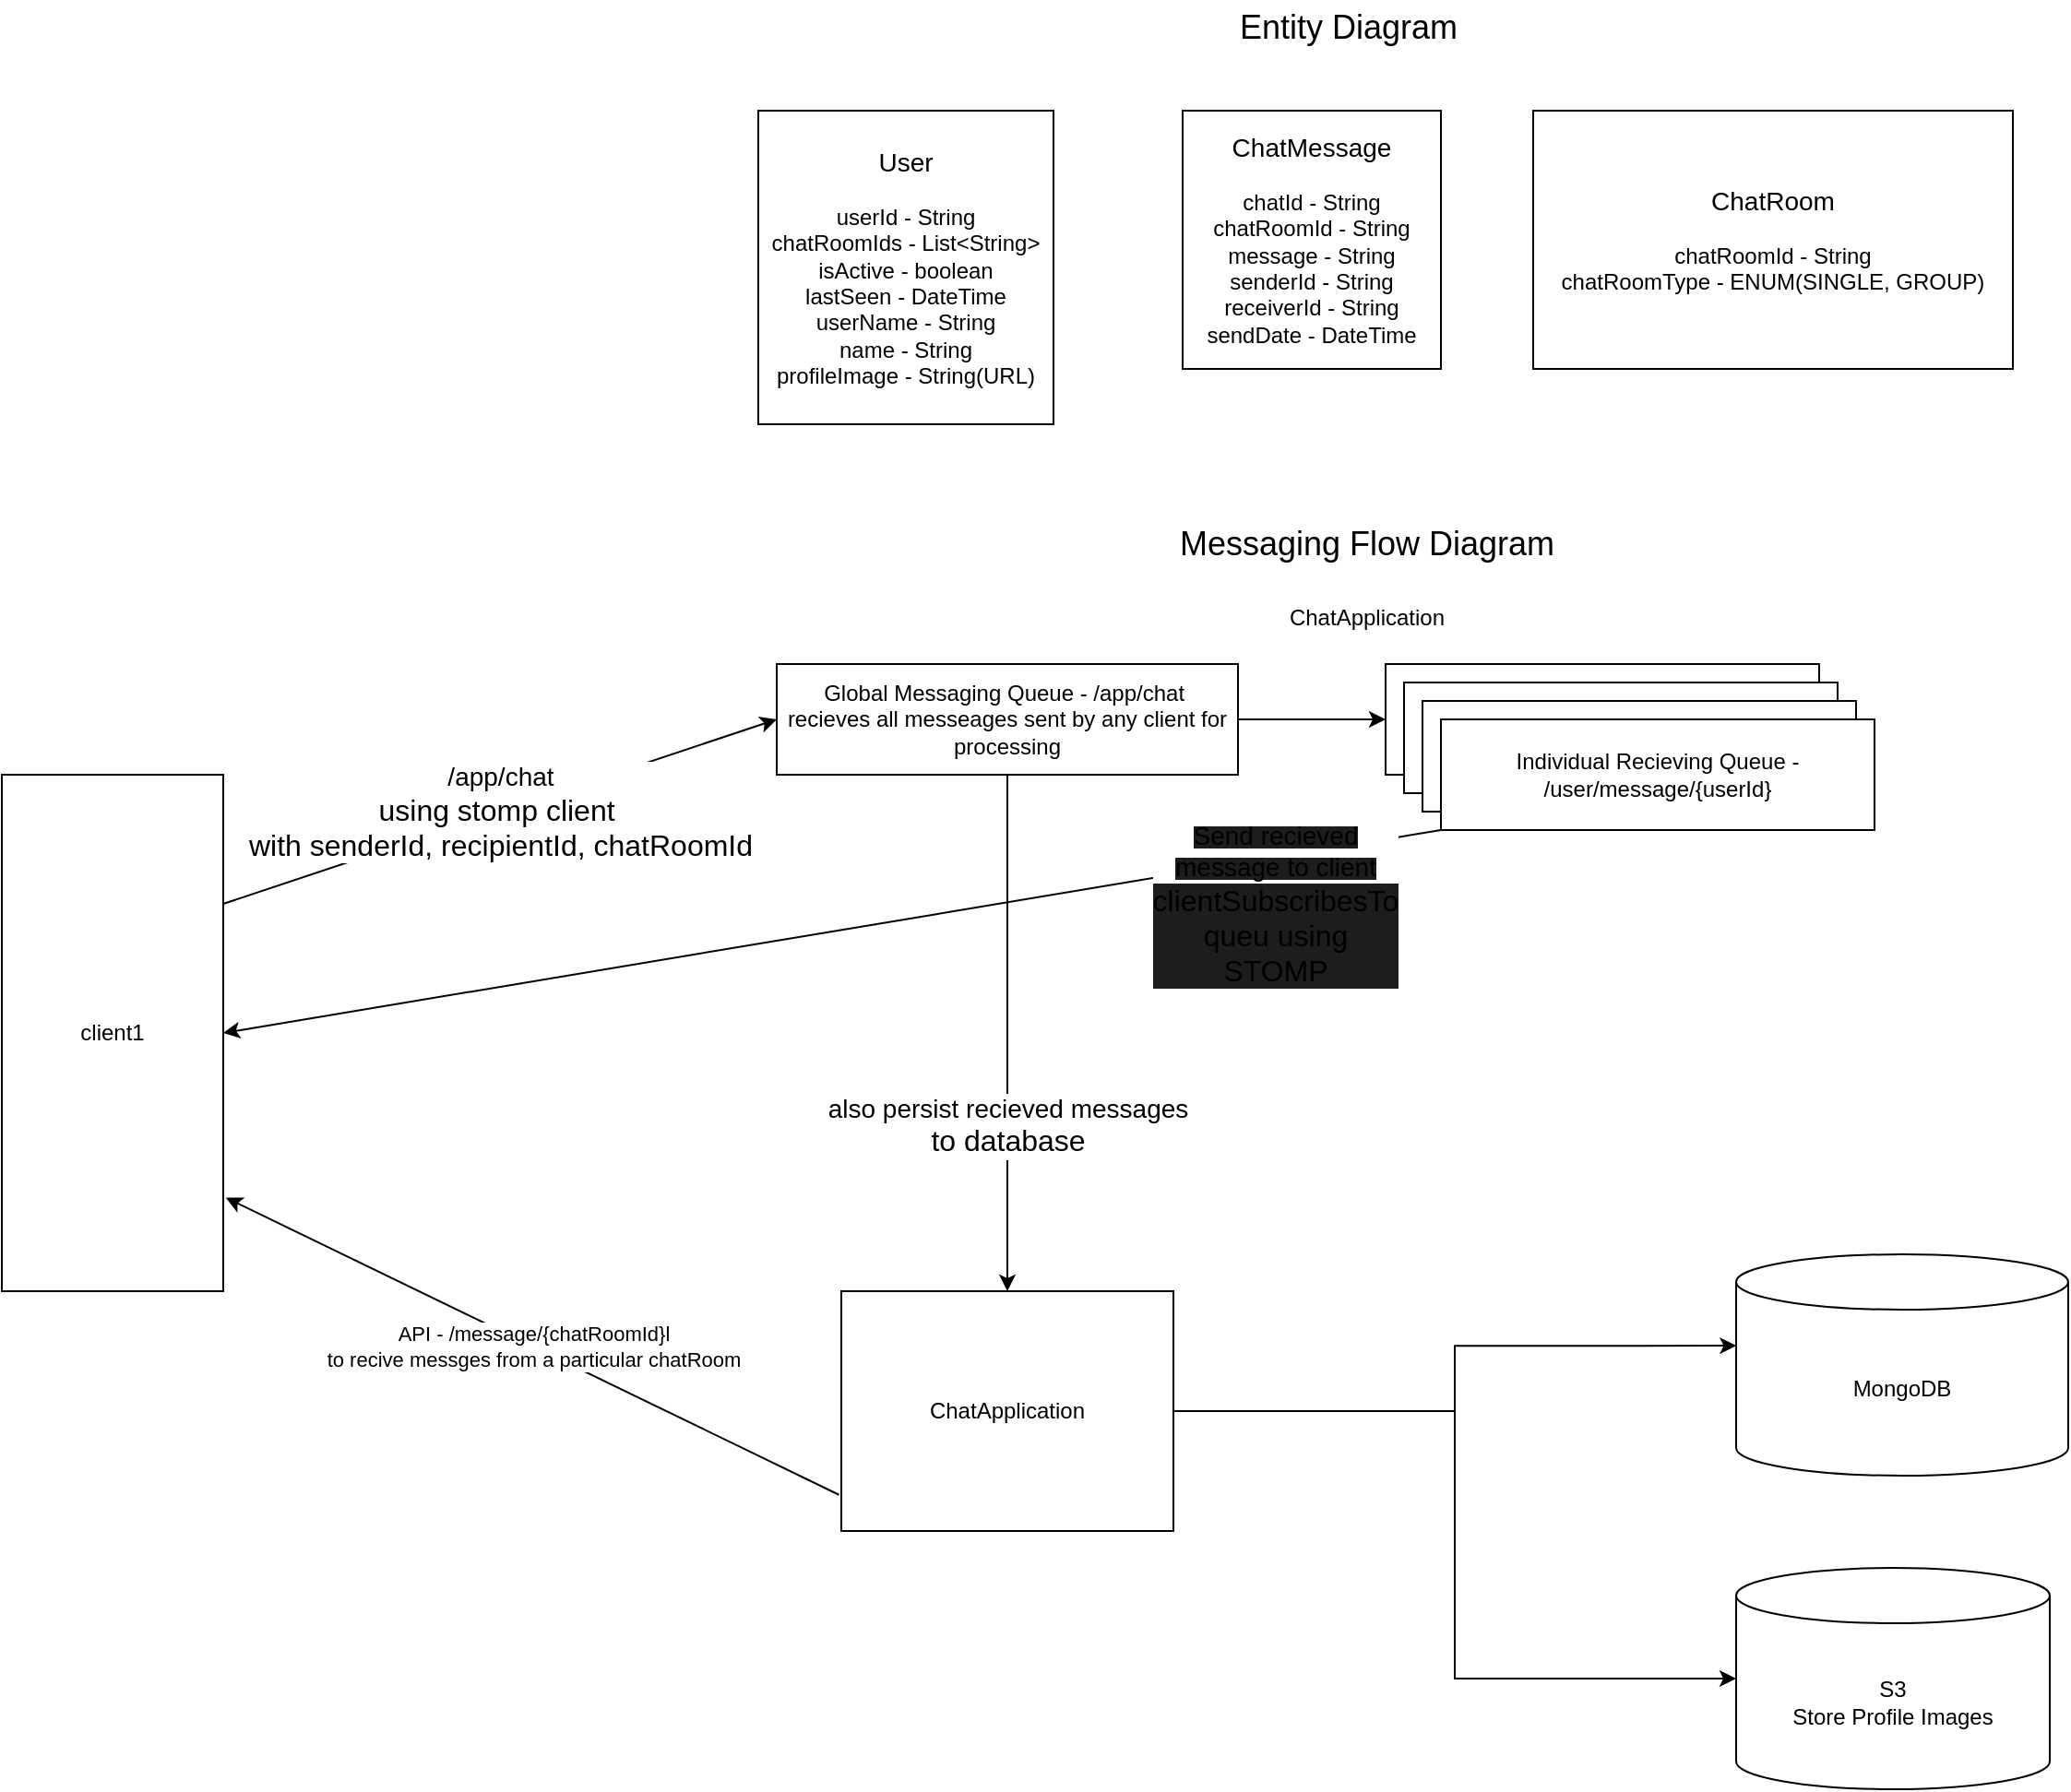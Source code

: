 <mxfile version="24.7.17">
  <diagram name="Page-1" id="MDaM--AyIgz-ddOBRVa0">
    <mxGraphModel dx="2173" dy="928" grid="1" gridSize="10" guides="1" tooltips="1" connect="1" arrows="1" fold="1" page="1" pageScale="1" pageWidth="850" pageHeight="1100" math="0" shadow="0">
      <root>
        <mxCell id="0" />
        <mxCell id="1" parent="0" />
        <mxCell id="0W4j3Fz4Lh0WJt4VtERG-28" value="&lt;font style=&quot;font-size: 14px;&quot;&gt;User&lt;/font&gt;&lt;div&gt;&lt;br&gt;&lt;/div&gt;&lt;div&gt;userId - String&lt;/div&gt;&lt;div&gt;chatRoomIds - List&amp;lt;String&amp;gt;&lt;/div&gt;&lt;div&gt;isActive - boolean&lt;/div&gt;&lt;div&gt;lastSeen - DateTime&lt;/div&gt;&lt;div&gt;userName - String&lt;/div&gt;&lt;div&gt;name - String&lt;/div&gt;&lt;div&gt;profileImage - String(URL)&lt;/div&gt;" style="rounded=0;whiteSpace=wrap;html=1;" vertex="1" parent="1">
          <mxGeometry x="80" y="100" width="160" height="170" as="geometry" />
        </mxCell>
        <mxCell id="0W4j3Fz4Lh0WJt4VtERG-29" value="&lt;font style=&quot;font-size: 14px;&quot;&gt;ChatMessage&lt;/font&gt;&lt;div&gt;&lt;br&gt;&lt;/div&gt;&lt;div&gt;chatId - String&lt;/div&gt;&lt;div&gt;chatRoomId - String&lt;/div&gt;&lt;div&gt;message - String&lt;/div&gt;&lt;div&gt;senderId - String&lt;/div&gt;&lt;div&gt;receiverId - String&lt;/div&gt;&lt;div&gt;sendDate - DateTime&lt;/div&gt;" style="rounded=0;whiteSpace=wrap;html=1;" vertex="1" parent="1">
          <mxGeometry x="310" y="100" width="140" height="140" as="geometry" />
        </mxCell>
        <mxCell id="0W4j3Fz4Lh0WJt4VtERG-30" value="&lt;font style=&quot;font-size: 14px;&quot;&gt;ChatRoom&lt;/font&gt;&lt;div&gt;&lt;br&gt;&lt;/div&gt;&lt;div&gt;chatRoomId - String&lt;/div&gt;&lt;div&gt;chatRoomType - ENUM(SINGLE, GROUP)&lt;/div&gt;" style="rounded=0;whiteSpace=wrap;html=1;" vertex="1" parent="1">
          <mxGeometry x="500" y="100" width="260" height="140" as="geometry" />
        </mxCell>
        <mxCell id="0W4j3Fz4Lh0WJt4VtERG-31" value="&lt;font style=&quot;font-size: 18px;&quot;&gt;Entity Diagram&lt;/font&gt;" style="text;html=1;align=center;verticalAlign=middle;whiteSpace=wrap;rounded=0;" vertex="1" parent="1">
          <mxGeometry x="320" y="40" width="160" height="30" as="geometry" />
        </mxCell>
        <mxCell id="0W4j3Fz4Lh0WJt4VtERG-32" value="&lt;span style=&quot;font-size: 18px;&quot;&gt;Messaging Flow Diagram&lt;/span&gt;" style="text;html=1;align=center;verticalAlign=middle;whiteSpace=wrap;rounded=0;" vertex="1" parent="1">
          <mxGeometry x="240" y="320" width="340" height="30" as="geometry" />
        </mxCell>
        <mxCell id="0W4j3Fz4Lh0WJt4VtERG-33" value="client1" style="rounded=0;whiteSpace=wrap;html=1;" vertex="1" parent="1">
          <mxGeometry x="-330" y="460" width="120" height="280" as="geometry" />
        </mxCell>
        <mxCell id="0W4j3Fz4Lh0WJt4VtERG-57" style="edgeStyle=orthogonalEdgeStyle;rounded=0;orthogonalLoop=1;jettySize=auto;html=1;entryX=0;entryY=0.5;entryDx=0;entryDy=0;entryPerimeter=0;" edge="1" parent="1" source="0W4j3Fz4Lh0WJt4VtERG-36" target="0W4j3Fz4Lh0WJt4VtERG-55">
          <mxGeometry relative="1" as="geometry" />
        </mxCell>
        <mxCell id="0W4j3Fz4Lh0WJt4VtERG-36" value="ChatApplication" style="rounded=0;whiteSpace=wrap;html=1;" vertex="1" parent="1">
          <mxGeometry x="125" y="740" width="180" height="130" as="geometry" />
        </mxCell>
        <mxCell id="0W4j3Fz4Lh0WJt4VtERG-42" value="ChatApplication" style="text;html=1;align=center;verticalAlign=middle;whiteSpace=wrap;rounded=0;" vertex="1" parent="1">
          <mxGeometry x="380" y="360" width="60" height="30" as="geometry" />
        </mxCell>
        <mxCell id="0W4j3Fz4Lh0WJt4VtERG-43" value="" style="endArrow=classic;html=1;rounded=0;exitX=1;exitY=0.25;exitDx=0;exitDy=0;entryX=0;entryY=0.5;entryDx=0;entryDy=0;" edge="1" parent="1" source="0W4j3Fz4Lh0WJt4VtERG-33" target="0W4j3Fz4Lh0WJt4VtERG-46">
          <mxGeometry relative="1" as="geometry">
            <mxPoint x="130" y="501" as="sourcePoint" />
            <mxPoint x="230" y="500" as="targetPoint" />
          </mxGeometry>
        </mxCell>
        <mxCell id="0W4j3Fz4Lh0WJt4VtERG-44" value="&lt;font style=&quot;font-size: 14px;&quot;&gt;&amp;nbsp;/app/chat&amp;nbsp;&lt;/font&gt;&lt;div&gt;&lt;font size=&quot;3&quot;&gt;using stomp client&amp;nbsp;&lt;/font&gt;&lt;/div&gt;&lt;div&gt;&lt;font size=&quot;3&quot;&gt;with senderId, recipientId, chatRoomId&lt;/font&gt;&lt;/div&gt;" style="edgeLabel;resizable=0;html=1;;align=center;verticalAlign=middle;" connectable="0" vertex="1" parent="0W4j3Fz4Lh0WJt4VtERG-43">
          <mxGeometry relative="1" as="geometry" />
        </mxCell>
        <mxCell id="0W4j3Fz4Lh0WJt4VtERG-46" value="Global Messaging Queue - /app/chat&amp;nbsp;&lt;div&gt;recieves all messeages sent by any client for processing&lt;/div&gt;" style="rounded=0;whiteSpace=wrap;html=1;" vertex="1" parent="1">
          <mxGeometry x="90" y="400" width="250" height="60" as="geometry" />
        </mxCell>
        <mxCell id="0W4j3Fz4Lh0WJt4VtERG-47" value="" style="endArrow=classic;html=1;rounded=0;exitX=-0.007;exitY=0.849;exitDx=0;exitDy=0;entryX=1.012;entryY=0.819;entryDx=0;entryDy=0;exitPerimeter=0;entryPerimeter=0;" edge="1" parent="1" source="0W4j3Fz4Lh0WJt4VtERG-36" target="0W4j3Fz4Lh0WJt4VtERG-33">
          <mxGeometry relative="1" as="geometry">
            <mxPoint x="200" y="630" as="sourcePoint" />
            <mxPoint x="110" y="640" as="targetPoint" />
            <Array as="points" />
          </mxGeometry>
        </mxCell>
        <mxCell id="0W4j3Fz4Lh0WJt4VtERG-48" value="API - /message/{chatRoomId}l&lt;div&gt;to recive messges from a particular chatRoom&lt;/div&gt;" style="edgeLabel;resizable=0;html=1;;align=center;verticalAlign=middle;" connectable="0" vertex="1" parent="0W4j3Fz4Lh0WJt4VtERG-47">
          <mxGeometry relative="1" as="geometry" />
        </mxCell>
        <mxCell id="0W4j3Fz4Lh0WJt4VtERG-50" value="Individual Recieving Queue - /user/message/{userId}" style="rounded=0;whiteSpace=wrap;html=1;" vertex="1" parent="1">
          <mxGeometry x="420" y="400" width="235" height="60" as="geometry" />
        </mxCell>
        <mxCell id="0W4j3Fz4Lh0WJt4VtERG-54" value="MongoDB" style="shape=cylinder3;whiteSpace=wrap;html=1;boundedLbl=1;backgroundOutline=1;size=15;" vertex="1" parent="1">
          <mxGeometry x="610" y="720" width="180" height="120" as="geometry" />
        </mxCell>
        <mxCell id="0W4j3Fz4Lh0WJt4VtERG-55" value="&lt;div&gt;S3&lt;/div&gt;Store Profile Images" style="shape=cylinder3;whiteSpace=wrap;html=1;boundedLbl=1;backgroundOutline=1;size=15;" vertex="1" parent="1">
          <mxGeometry x="610" y="890" width="170" height="120" as="geometry" />
        </mxCell>
        <mxCell id="0W4j3Fz4Lh0WJt4VtERG-60" value="Individual Recieving Queue - /user/message/{userId}" style="rounded=0;whiteSpace=wrap;html=1;" vertex="1" parent="1">
          <mxGeometry x="430" y="410" width="235" height="60" as="geometry" />
        </mxCell>
        <mxCell id="0W4j3Fz4Lh0WJt4VtERG-61" value="Individual Recieving Queue - /user/message/{userId}" style="rounded=0;whiteSpace=wrap;html=1;" vertex="1" parent="1">
          <mxGeometry x="440" y="420" width="235" height="60" as="geometry" />
        </mxCell>
        <mxCell id="0W4j3Fz4Lh0WJt4VtERG-62" value="Individual Recieving Queue - /user/message/{userId}" style="rounded=0;whiteSpace=wrap;html=1;" vertex="1" parent="1">
          <mxGeometry x="450" y="430" width="235" height="60" as="geometry" />
        </mxCell>
        <mxCell id="0W4j3Fz4Lh0WJt4VtERG-63" style="edgeStyle=orthogonalEdgeStyle;rounded=0;orthogonalLoop=1;jettySize=auto;html=1;entryX=0.001;entryY=0.413;entryDx=0;entryDy=0;entryPerimeter=0;" edge="1" parent="1" source="0W4j3Fz4Lh0WJt4VtERG-36" target="0W4j3Fz4Lh0WJt4VtERG-54">
          <mxGeometry relative="1" as="geometry" />
        </mxCell>
        <mxCell id="0W4j3Fz4Lh0WJt4VtERG-65" value="" style="endArrow=classic;html=1;rounded=0;exitX=0;exitY=1;exitDx=0;exitDy=0;entryX=1;entryY=0.5;entryDx=0;entryDy=0;" edge="1" parent="1" source="0W4j3Fz4Lh0WJt4VtERG-62" target="0W4j3Fz4Lh0WJt4VtERG-33">
          <mxGeometry relative="1" as="geometry">
            <mxPoint x="500" y="600" as="sourcePoint" />
            <mxPoint x="-20" y="640" as="targetPoint" />
          </mxGeometry>
        </mxCell>
        <mxCell id="0W4j3Fz4Lh0WJt4VtERG-66" value="&lt;span style=&quot;text-wrap: wrap; background-color: rgb(27, 29, 30);&quot;&gt;&lt;font style=&quot;font-size: 14px;&quot;&gt;Send recieved message to client&lt;/font&gt;&lt;/span&gt;&lt;div style=&quot;text-wrap: wrap; background-color: rgb(27, 29, 30);&quot;&gt;&lt;font size=&quot;3&quot;&gt;clientSubscribesTo queu using STOMP&lt;/font&gt;&lt;/div&gt;" style="edgeLabel;resizable=0;html=1;;align=center;verticalAlign=middle;" connectable="0" vertex="1" parent="0W4j3Fz4Lh0WJt4VtERG-65">
          <mxGeometry relative="1" as="geometry">
            <mxPoint x="240" y="-15" as="offset" />
          </mxGeometry>
        </mxCell>
        <mxCell id="0W4j3Fz4Lh0WJt4VtERG-68" value="" style="endArrow=classic;html=1;rounded=0;entryX=0;entryY=0.5;entryDx=0;entryDy=0;exitX=1;exitY=0.5;exitDx=0;exitDy=0;" edge="1" parent="1" source="0W4j3Fz4Lh0WJt4VtERG-46" target="0W4j3Fz4Lh0WJt4VtERG-50">
          <mxGeometry width="50" height="50" relative="1" as="geometry">
            <mxPoint x="310" y="630" as="sourcePoint" />
            <mxPoint x="360" y="580" as="targetPoint" />
          </mxGeometry>
        </mxCell>
        <mxCell id="0W4j3Fz4Lh0WJt4VtERG-69" value="" style="endArrow=classic;html=1;rounded=0;entryX=0.5;entryY=0;entryDx=0;entryDy=0;exitX=0.5;exitY=1;exitDx=0;exitDy=0;" edge="1" parent="1" source="0W4j3Fz4Lh0WJt4VtERG-46" target="0W4j3Fz4Lh0WJt4VtERG-36">
          <mxGeometry relative="1" as="geometry">
            <mxPoint x="280" y="600" as="sourcePoint" />
            <mxPoint x="380" y="600" as="targetPoint" />
          </mxGeometry>
        </mxCell>
        <mxCell id="0W4j3Fz4Lh0WJt4VtERG-70" value="&lt;font style=&quot;font-size: 14px;&quot;&gt;also persist recieved messages&lt;/font&gt;&lt;div&gt;&lt;font size=&quot;3&quot;&gt;to database&lt;/font&gt;&lt;/div&gt;" style="edgeLabel;resizable=0;html=1;;align=center;verticalAlign=middle;" connectable="0" vertex="1" parent="0W4j3Fz4Lh0WJt4VtERG-69">
          <mxGeometry relative="1" as="geometry">
            <mxPoint y="50" as="offset" />
          </mxGeometry>
        </mxCell>
      </root>
    </mxGraphModel>
  </diagram>
</mxfile>
